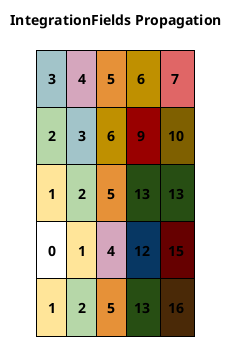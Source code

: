 @startuml int_field_prop_hill

title
IntegrationFields Propagation

|<#a2c4c9>\n   3   \n|<#d5a6bd>\n   4   \n|<#e69138>\n   5   \n|<#bf9000>\n   6   \n|<#e06666>\n   7   \n|
|<#b6d7a8>\n   2   \n|<#a2c4c9>\n   3   \n|<#bf9000>\n   6   \n|<#990000>\n   9   \n|<#7f6000>\n  10   \n|
|<#ffe599>\n   1   \n|<#b6d7a8>\n   2   \n|<#e69138>\n   5   \n|<#274e13>\n  13   \n|<#274e13>\n  13   \n|
|\n   0   \n|<#ffe599>\n   1   \n|<#d5a6bd>\n   4   \n|<#073763>\n  12   \n|<#660000>\n  15   \n|
|<#ffe599>\n   1   \n|<#b6d7a8>\n   2   \n|<#e69138>\n   5   \n|<#274e13>\n  13   \n|<#4a2907>\n  16   \n|
end title
@enduml

